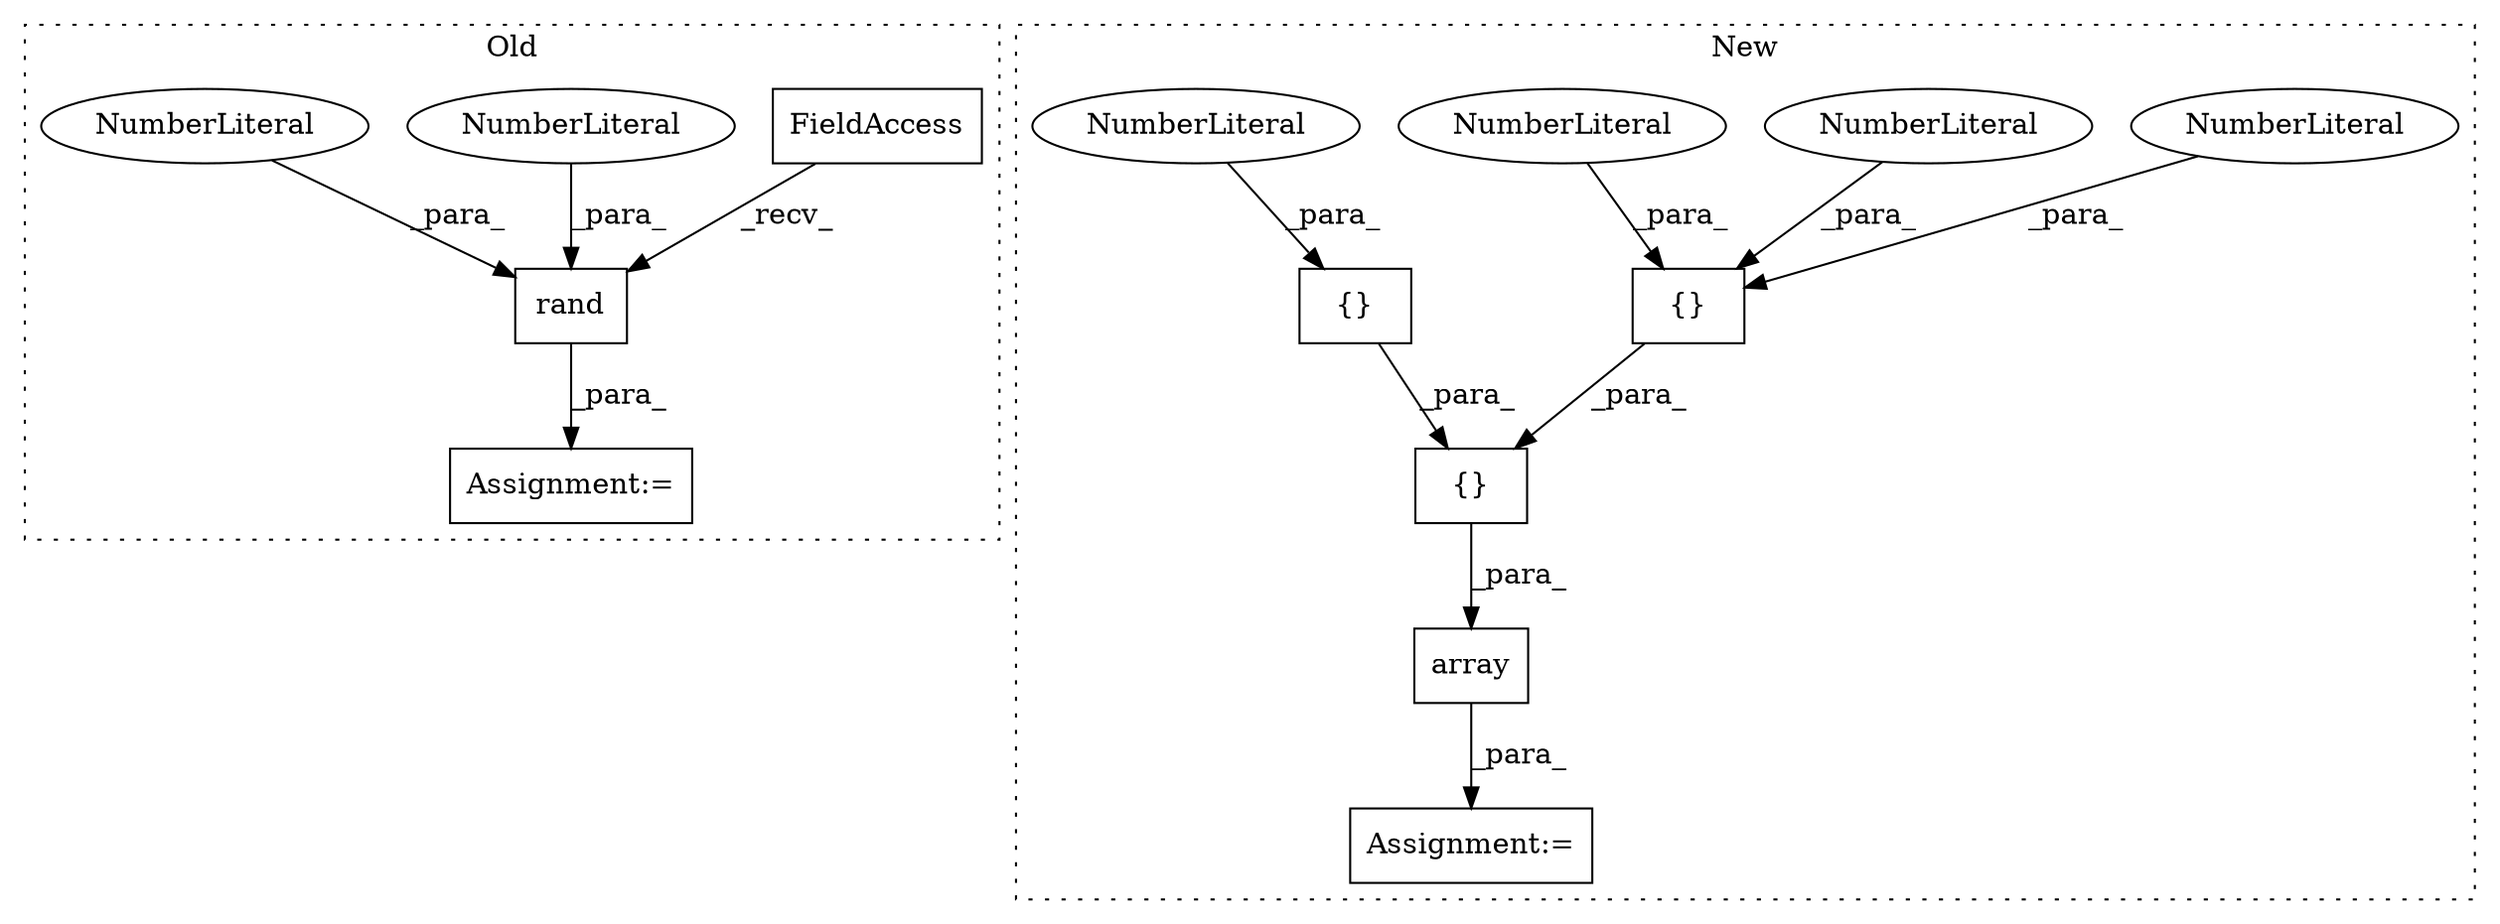 digraph G {
subgraph cluster0 {
1 [label="rand" a="32" s="745,753" l="5,1" shape="box"];
3 [label="FieldAccess" a="22" s="732" l="12" shape="box"];
5 [label="Assignment:=" a="7" s="721" l="1" shape="box"];
6 [label="NumberLiteral" a="34" s="752" l="1" shape="ellipse"];
10 [label="NumberLiteral" a="34" s="750" l="1" shape="ellipse"];
label = "Old";
style="dotted";
}
subgraph cluster1 {
2 [label="{}" a="4" s="859,867" l="1,1" shape="box"];
4 [label="Assignment:=" a="7" s="788" l="1" shape="box"];
7 [label="NumberLiteral" a="34" s="862" l="1" shape="ellipse"];
8 [label="NumberLiteral" a="34" s="860" l="1" shape="ellipse"];
9 [label="array" a="32" s="813,869" l="6,1" shape="box"];
11 [label="{}" a="4" s="848,857" l="1,1" shape="box"];
12 [label="NumberLiteral" a="34" s="864" l="3" shape="ellipse"];
13 [label="{}" a="4" s="847,868" l="1,1" shape="box"];
14 [label="NumberLiteral" a="34" s="852" l="1" shape="ellipse"];
label = "New";
style="dotted";
}
1 -> 5 [label="_para_"];
2 -> 13 [label="_para_"];
3 -> 1 [label="_recv_"];
6 -> 1 [label="_para_"];
7 -> 2 [label="_para_"];
8 -> 2 [label="_para_"];
9 -> 4 [label="_para_"];
10 -> 1 [label="_para_"];
11 -> 13 [label="_para_"];
12 -> 2 [label="_para_"];
13 -> 9 [label="_para_"];
14 -> 11 [label="_para_"];
}